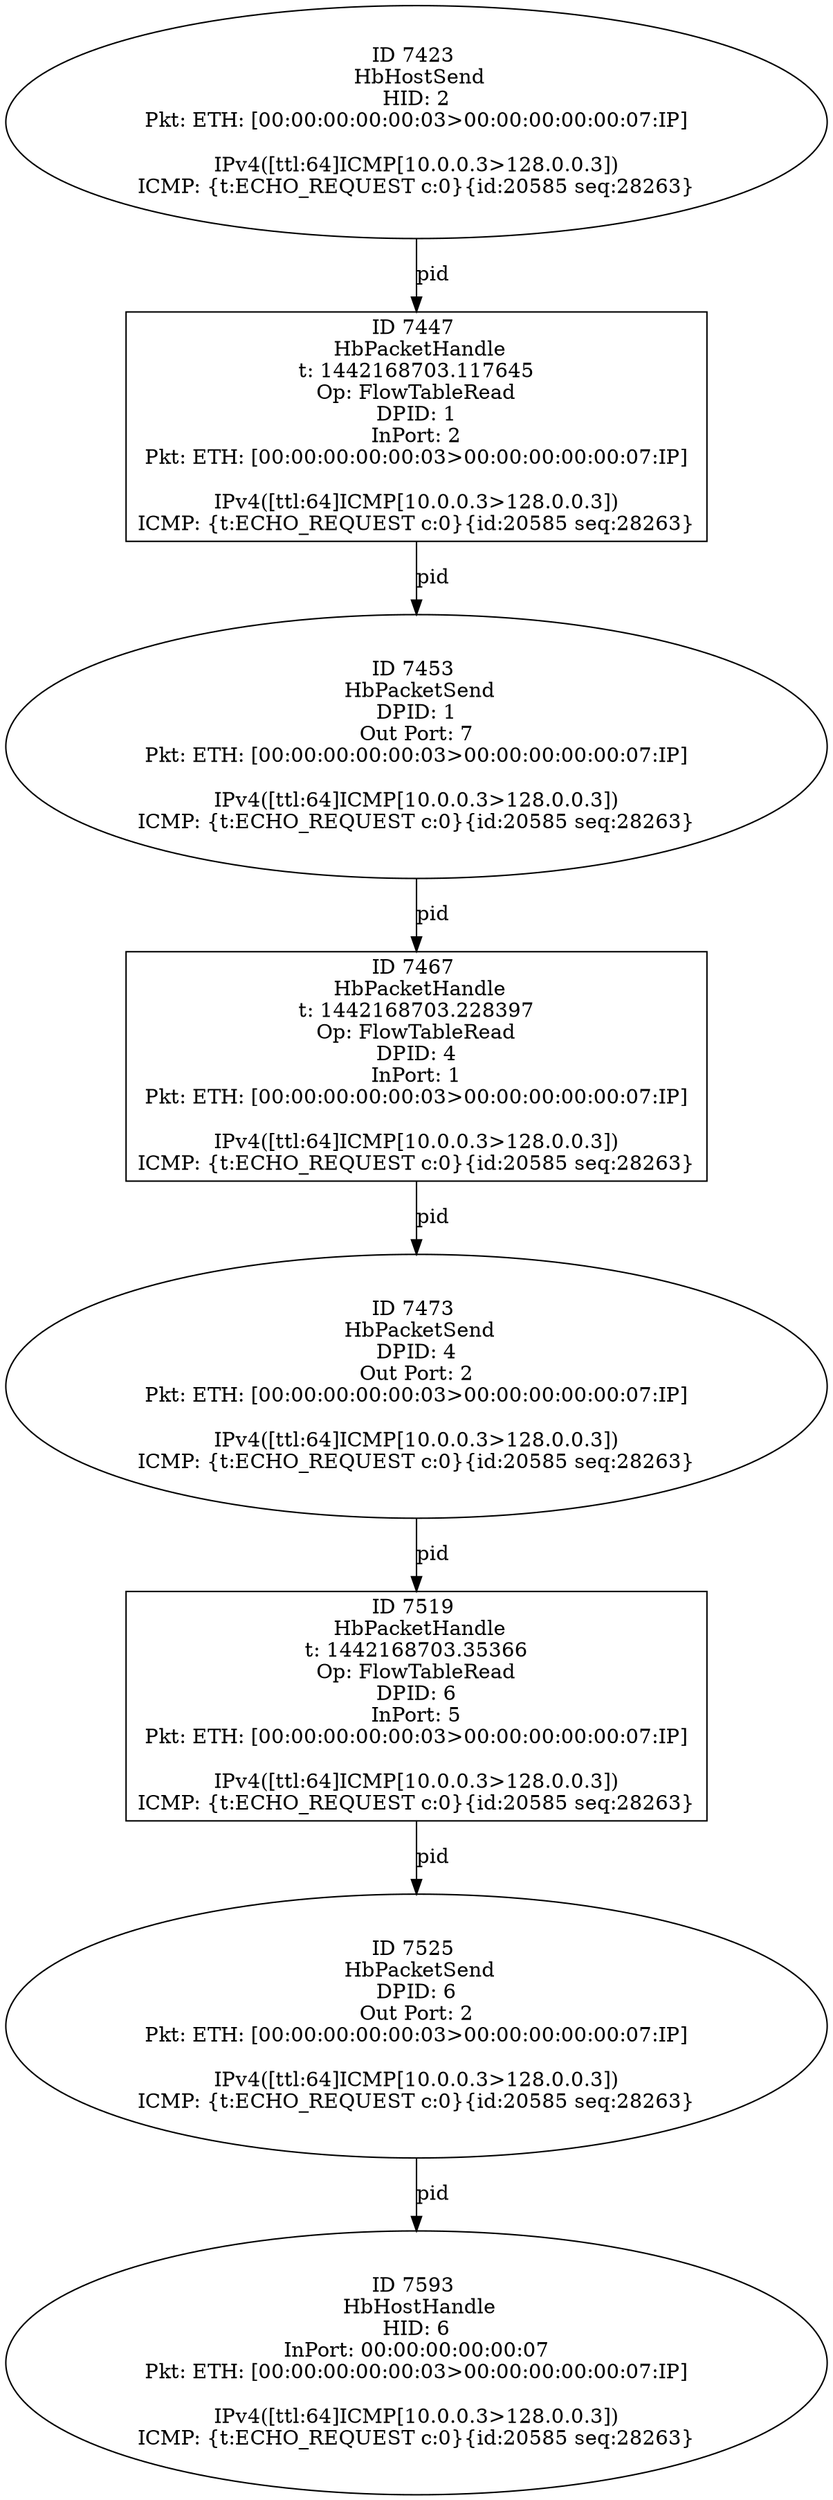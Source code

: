 strict digraph G {
7467 [shape=box, event=<hb_events.HbPacketHandle object at 0x10861ddd0>, label="ID 7467 
 HbPacketHandle
t: 1442168703.228397
Op: FlowTableRead
DPID: 4
InPort: 1
Pkt: ETH: [00:00:00:00:00:03>00:00:00:00:00:07:IP]

IPv4([ttl:64]ICMP[10.0.0.3>128.0.0.3])
ICMP: {t:ECHO_REQUEST c:0}{id:20585 seq:28263}"];
7525 [shape=oval, event=<hb_events.HbPacketSend object at 0x108648950>, label="ID 7525 
 HbPacketSend
DPID: 6
Out Port: 2
Pkt: ETH: [00:00:00:00:00:03>00:00:00:00:00:07:IP]

IPv4([ttl:64]ICMP[10.0.0.3>128.0.0.3])
ICMP: {t:ECHO_REQUEST c:0}{id:20585 seq:28263}"];
7447 [shape=box, event=<hb_events.HbPacketHandle object at 0x108608c90>, label="ID 7447 
 HbPacketHandle
t: 1442168703.117645
Op: FlowTableRead
DPID: 1
InPort: 2
Pkt: ETH: [00:00:00:00:00:03>00:00:00:00:00:07:IP]

IPv4([ttl:64]ICMP[10.0.0.3>128.0.0.3])
ICMP: {t:ECHO_REQUEST c:0}{id:20585 seq:28263}"];
7593 [shape=oval, event=<hb_events.HbHostHandle object at 0x10868ea90>, label="ID 7593 
 HbHostHandle
HID: 6
InPort: 00:00:00:00:00:07
Pkt: ETH: [00:00:00:00:00:03>00:00:00:00:00:07:IP]

IPv4([ttl:64]ICMP[10.0.0.3>128.0.0.3])
ICMP: {t:ECHO_REQUEST c:0}{id:20585 seq:28263}"];
7473 [shape=oval, event=<hb_events.HbPacketSend object at 0x108623050>, label="ID 7473 
 HbPacketSend
DPID: 4
Out Port: 2
Pkt: ETH: [00:00:00:00:00:03>00:00:00:00:00:07:IP]

IPv4([ttl:64]ICMP[10.0.0.3>128.0.0.3])
ICMP: {t:ECHO_REQUEST c:0}{id:20585 seq:28263}"];
7519 [shape=box, event=<hb_events.HbPacketHandle object at 0x108650f10>, label="ID 7519 
 HbPacketHandle
t: 1442168703.35366
Op: FlowTableRead
DPID: 6
InPort: 5
Pkt: ETH: [00:00:00:00:00:03>00:00:00:00:00:07:IP]

IPv4([ttl:64]ICMP[10.0.0.3>128.0.0.3])
ICMP: {t:ECHO_REQUEST c:0}{id:20585 seq:28263}"];
7423 [shape=oval, event=<hb_events.HbHostSend object at 0x108600150>, label="ID 7423 
 HbHostSend
HID: 2
Pkt: ETH: [00:00:00:00:00:03>00:00:00:00:00:07:IP]

IPv4([ttl:64]ICMP[10.0.0.3>128.0.0.3])
ICMP: {t:ECHO_REQUEST c:0}{id:20585 seq:28263}"];
7453 [shape=oval, event=<hb_events.HbPacketSend object at 0x108615710>, label="ID 7453 
 HbPacketSend
DPID: 1
Out Port: 7
Pkt: ETH: [00:00:00:00:00:03>00:00:00:00:00:07:IP]

IPv4([ttl:64]ICMP[10.0.0.3>128.0.0.3])
ICMP: {t:ECHO_REQUEST c:0}{id:20585 seq:28263}"];
7525 -> 7593  [rel=pid, label=pid];
7467 -> 7473  [rel=pid, label=pid];
7473 -> 7519  [rel=pid, label=pid];
7447 -> 7453  [rel=pid, label=pid];
7423 -> 7447  [rel=pid, label=pid];
7453 -> 7467  [rel=pid, label=pid];
7519 -> 7525  [rel=pid, label=pid];
}
